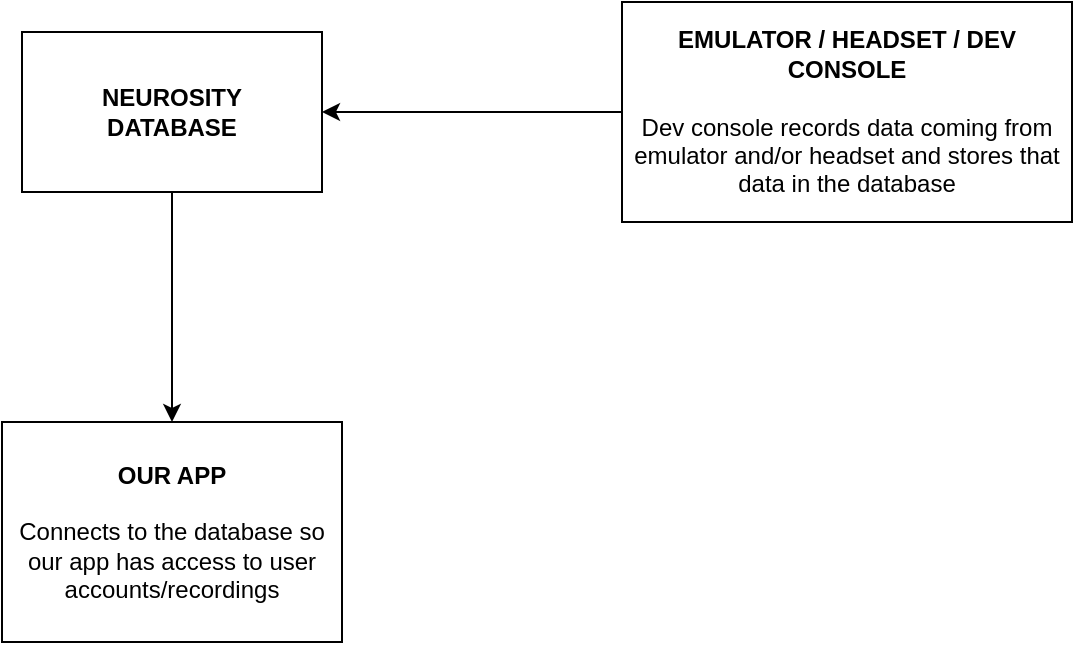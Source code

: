 <mxfile version="14.3.2" type="github">
  <diagram id="R2lEEEUBdFMjLlhIrx00" name="Page-1">
    <mxGraphModel dx="1186" dy="685" grid="1" gridSize="10" guides="1" tooltips="1" connect="1" arrows="1" fold="1" page="1" pageScale="1" pageWidth="850" pageHeight="1100" math="0" shadow="0" extFonts="Permanent Marker^https://fonts.googleapis.com/css?family=Permanent+Marker">
      <root>
        <mxCell id="0" />
        <mxCell id="1" parent="0" />
        <mxCell id="wXZxBTXJNx3XvPyXdfrl-1" value="" style="endArrow=classic;html=1;" edge="1" parent="1" source="wXZxBTXJNx3XvPyXdfrl-4" target="wXZxBTXJNx3XvPyXdfrl-8">
          <mxGeometry width="50" height="50" relative="1" as="geometry">
            <mxPoint x="332" y="220" as="sourcePoint" />
            <mxPoint x="415" y="270" as="targetPoint" />
          </mxGeometry>
        </mxCell>
        <mxCell id="wXZxBTXJNx3XvPyXdfrl-4" value="&lt;b&gt;NEUROSITY&lt;br&gt;DATABASE&lt;/b&gt;" style="rounded=0;whiteSpace=wrap;html=1;" vertex="1" parent="1">
          <mxGeometry x="160" y="115" width="150" height="80" as="geometry" />
        </mxCell>
        <mxCell id="wXZxBTXJNx3XvPyXdfrl-5" value="&lt;b&gt;EMULATOR / HEADSET / DEV CONSOLE&lt;/b&gt;&lt;br&gt;&lt;br&gt;Dev console records data coming from emulator and/or headset and stores that data in the database" style="rounded=0;whiteSpace=wrap;html=1;" vertex="1" parent="1">
          <mxGeometry x="460" y="100" width="225" height="110" as="geometry" />
        </mxCell>
        <mxCell id="wXZxBTXJNx3XvPyXdfrl-7" value="" style="endArrow=classic;html=1;entryX=1;entryY=0.5;entryDx=0;entryDy=0;" edge="1" parent="1" source="wXZxBTXJNx3XvPyXdfrl-5" target="wXZxBTXJNx3XvPyXdfrl-4">
          <mxGeometry width="50" height="50" relative="1" as="geometry">
            <mxPoint x="410" y="400" as="sourcePoint" />
            <mxPoint x="460" y="350" as="targetPoint" />
          </mxGeometry>
        </mxCell>
        <mxCell id="wXZxBTXJNx3XvPyXdfrl-8" value="OUR APP&lt;br&gt;&lt;span style=&quot;font-weight: normal&quot;&gt;&lt;br&gt;Connects to the database so our app has access to user accounts/recordings&lt;/span&gt;" style="rounded=0;whiteSpace=wrap;html=1;fontStyle=1" vertex="1" parent="1">
          <mxGeometry x="150" y="310" width="170" height="110" as="geometry" />
        </mxCell>
      </root>
    </mxGraphModel>
  </diagram>
</mxfile>
